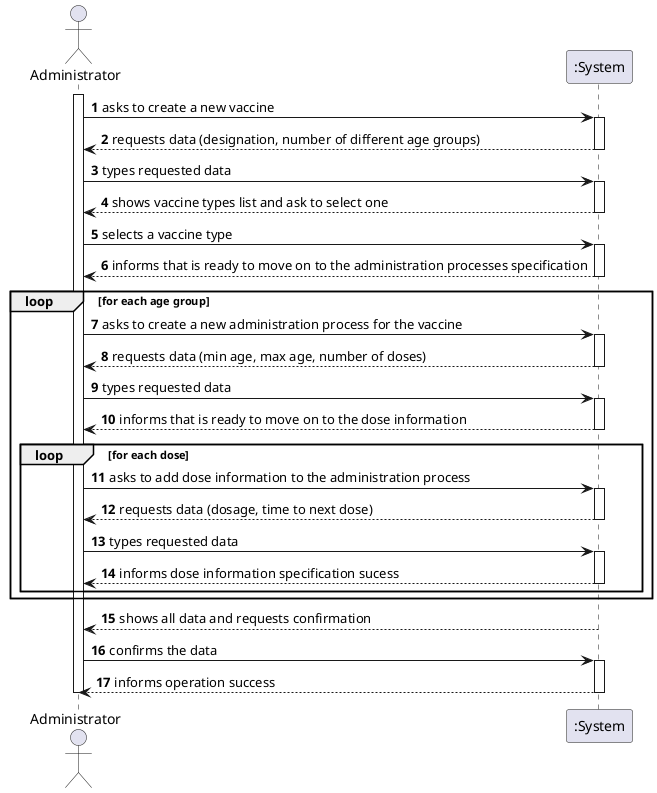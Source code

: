 @startuml
autonumber
actor "Administrator" as OE

activate OE
OE -> ":System" : asks to create a new vaccine
activate ":System"
":System" --> OE : requests data (designation, number of different age groups)
deactivate ":System"

OE -> ":System" : types requested data
activate ":System"
":System" --> OE : shows vaccine types list and ask to select one
deactivate ":System"

OE -> ":System" : selects a vaccine type
activate ":System"
":System" --> OE : informs that is ready to move on to the administration processes specification
deactivate ":System"


loop for each age group
    OE -> ":System" : asks to create a new administration process for the vaccine
    activate ":System"
    ":System" --> OE : requests data (min age, max age, number of doses)
    deactivate ":System"
    OE -> ":System" : types requested data
    activate ":System"
    ":System" --> OE : informs that is ready to move on to the dose information
    deactivate ":System"
    
    loop for each dose
        OE -> ":System" : asks to add dose information to the administration process
        activate ":System"
        ":System" --> OE : requests data (dosage, time to next dose)
        deactivate ":System"
        OE -> ":System" : types requested data
        activate ":System"
        ":System" --> OE : informs dose information specification sucess
        deactivate ":System"
    end

end

":System" --> OE : shows all data and requests confirmation
deactivate ":System"
OE -> ":System" : confirms the data
activate ":System"
":System" --> OE : informs operation success
deactivate ":System"

deactivate OE

@enduml